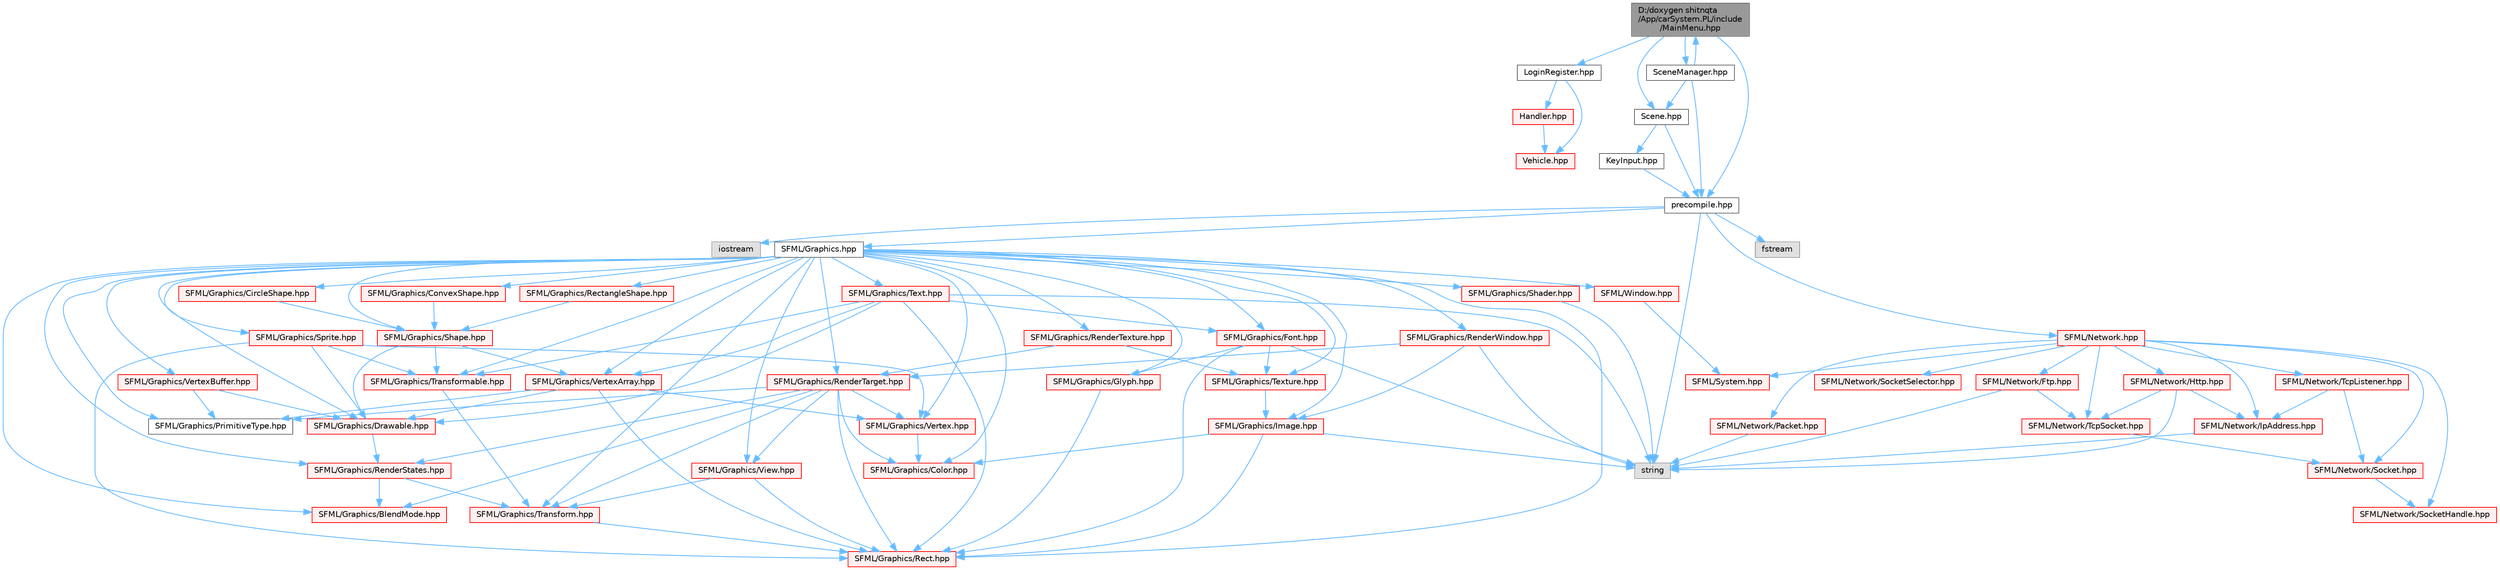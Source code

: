 digraph "D:/doxygen shitnqta/App/carSystem.PL/include/MainMenu.hpp"
{
 // INTERACTIVE_SVG=YES
 // LATEX_PDF_SIZE
  bgcolor="transparent";
  edge [fontname=Helvetica,fontsize=10,labelfontname=Helvetica,labelfontsize=10];
  node [fontname=Helvetica,fontsize=10,shape=box,height=0.2,width=0.4];
  Node1 [id="Node000001",label="D:/doxygen shitnqta\l/App/carSystem.PL/include\l/MainMenu.hpp",height=0.2,width=0.4,color="gray40", fillcolor="grey60", style="filled", fontcolor="black",tooltip=" "];
  Node1 -> Node2 [id="edge1_Node000001_Node000002",color="steelblue1",style="solid",tooltip=" "];
  Node2 [id="Node000002",label="precompile.hpp",height=0.2,width=0.4,color="grey40", fillcolor="white", style="filled",URL="$a02200.html",tooltip=" "];
  Node2 -> Node3 [id="edge2_Node000002_Node000003",color="steelblue1",style="solid",tooltip=" "];
  Node3 [id="Node000003",label="iostream",height=0.2,width=0.4,color="grey60", fillcolor="#E0E0E0", style="filled",tooltip=" "];
  Node2 -> Node4 [id="edge3_Node000002_Node000004",color="steelblue1",style="solid",tooltip=" "];
  Node4 [id="Node000004",label="SFML/Graphics.hpp",height=0.2,width=0.4,color="grey40", fillcolor="white", style="filled",URL="$a00452.html",tooltip=" "];
  Node4 -> Node5 [id="edge4_Node000004_Node000005",color="steelblue1",style="solid",tooltip=" "];
  Node5 [id="Node000005",label="SFML/Window.hpp",height=0.2,width=0.4,color="red", fillcolor="#FFF0F0", style="filled",URL="$a00605.html",tooltip=" "];
  Node5 -> Node6 [id="edge5_Node000005_Node000006",color="steelblue1",style="solid",tooltip=" "];
  Node6 [id="Node000006",label="SFML/System.hpp",height=0.2,width=0.4,color="red", fillcolor="#FFF0F0", style="filled",URL="$a00566.html",tooltip=" "];
  Node4 -> Node56 [id="edge6_Node000004_Node000056",color="steelblue1",style="solid",tooltip=" "];
  Node56 [id="Node000056",label="SFML/Graphics/BlendMode.hpp",height=0.2,width=0.4,color="red", fillcolor="#FFF0F0", style="filled",URL="$a00365.html",tooltip=" "];
  Node4 -> Node58 [id="edge7_Node000004_Node000058",color="steelblue1",style="solid",tooltip=" "];
  Node58 [id="Node000058",label="SFML/Graphics/CircleShape.hpp",height=0.2,width=0.4,color="red", fillcolor="#FFF0F0", style="filled",URL="$a00368.html",tooltip=" "];
  Node58 -> Node59 [id="edge8_Node000058_Node000059",color="steelblue1",style="solid",tooltip=" "];
  Node59 [id="Node000059",label="SFML/Graphics/Shape.hpp",height=0.2,width=0.4,color="red", fillcolor="#FFF0F0", style="filled",URL="$a00422.html",tooltip=" "];
  Node59 -> Node60 [id="edge9_Node000059_Node000060",color="steelblue1",style="solid",tooltip=" "];
  Node60 [id="Node000060",label="SFML/Graphics/Drawable.hpp",height=0.2,width=0.4,color="red", fillcolor="#FFF0F0", style="filled",URL="$a00377.html",tooltip=" "];
  Node60 -> Node61 [id="edge10_Node000060_Node000061",color="steelblue1",style="solid",tooltip=" "];
  Node61 [id="Node000061",label="SFML/Graphics/RenderStates.hpp",height=0.2,width=0.4,color="red", fillcolor="#FFF0F0", style="filled",URL="$a00407.html",tooltip=" "];
  Node61 -> Node56 [id="edge11_Node000061_Node000056",color="steelblue1",style="solid",tooltip=" "];
  Node61 -> Node62 [id="edge12_Node000061_Node000062",color="steelblue1",style="solid",tooltip=" "];
  Node62 [id="Node000062",label="SFML/Graphics/Transform.hpp",height=0.2,width=0.4,color="red", fillcolor="#FFF0F0", style="filled",URL="$a00434.html",tooltip=" "];
  Node62 -> Node63 [id="edge13_Node000062_Node000063",color="steelblue1",style="solid",tooltip=" "];
  Node63 [id="Node000063",label="SFML/Graphics/Rect.hpp",height=0.2,width=0.4,color="red", fillcolor="#FFF0F0", style="filled",URL="$a00398.html",tooltip=" "];
  Node59 -> Node65 [id="edge14_Node000059_Node000065",color="steelblue1",style="solid",tooltip=" "];
  Node65 [id="Node000065",label="SFML/Graphics/Transformable.hpp",height=0.2,width=0.4,color="red", fillcolor="#FFF0F0", style="filled",URL="$a00437.html",tooltip=" "];
  Node65 -> Node62 [id="edge15_Node000065_Node000062",color="steelblue1",style="solid",tooltip=" "];
  Node59 -> Node66 [id="edge16_Node000059_Node000066",color="steelblue1",style="solid",tooltip=" "];
  Node66 [id="Node000066",label="SFML/Graphics/VertexArray.hpp",height=0.2,width=0.4,color="red", fillcolor="#FFF0F0", style="filled",URL="$a00443.html",tooltip=" "];
  Node66 -> Node67 [id="edge17_Node000066_Node000067",color="steelblue1",style="solid",tooltip=" "];
  Node67 [id="Node000067",label="SFML/Graphics/Vertex.hpp",height=0.2,width=0.4,color="red", fillcolor="#FFF0F0", style="filled",URL="$a00440.html",tooltip=" "];
  Node67 -> Node68 [id="edge18_Node000067_Node000068",color="steelblue1",style="solid",tooltip=" "];
  Node68 [id="Node000068",label="SFML/Graphics/Color.hpp",height=0.2,width=0.4,color="red", fillcolor="#FFF0F0", style="filled",URL="$a00371.html",tooltip=" "];
  Node66 -> Node69 [id="edge19_Node000066_Node000069",color="steelblue1",style="solid",tooltip=" "];
  Node69 [id="Node000069",label="SFML/Graphics/PrimitiveType.hpp",height=0.2,width=0.4,color="grey40", fillcolor="white", style="filled",URL="$a00395.html",tooltip=" "];
  Node66 -> Node63 [id="edge20_Node000066_Node000063",color="steelblue1",style="solid",tooltip=" "];
  Node66 -> Node60 [id="edge21_Node000066_Node000060",color="steelblue1",style="solid",tooltip=" "];
  Node4 -> Node68 [id="edge22_Node000004_Node000068",color="steelblue1",style="solid",tooltip=" "];
  Node4 -> Node70 [id="edge23_Node000004_Node000070",color="steelblue1",style="solid",tooltip=" "];
  Node70 [id="Node000070",label="SFML/Graphics/ConvexShape.hpp",height=0.2,width=0.4,color="red", fillcolor="#FFF0F0", style="filled",URL="$a00374.html",tooltip=" "];
  Node70 -> Node59 [id="edge24_Node000070_Node000059",color="steelblue1",style="solid",tooltip=" "];
  Node4 -> Node60 [id="edge25_Node000004_Node000060",color="steelblue1",style="solid",tooltip=" "];
  Node4 -> Node71 [id="edge26_Node000004_Node000071",color="steelblue1",style="solid",tooltip=" "];
  Node71 [id="Node000071",label="SFML/Graphics/Font.hpp",height=0.2,width=0.4,color="red", fillcolor="#FFF0F0", style="filled",URL="$a00380.html",tooltip=" "];
  Node71 -> Node72 [id="edge27_Node000071_Node000072",color="steelblue1",style="solid",tooltip=" "];
  Node72 [id="Node000072",label="SFML/Graphics/Glyph.hpp",height=0.2,width=0.4,color="red", fillcolor="#FFF0F0", style="filled",URL="$a00389.html",tooltip=" "];
  Node72 -> Node63 [id="edge28_Node000072_Node000063",color="steelblue1",style="solid",tooltip=" "];
  Node71 -> Node73 [id="edge29_Node000071_Node000073",color="steelblue1",style="solid",tooltip=" "];
  Node73 [id="Node000073",label="SFML/Graphics/Texture.hpp",height=0.2,width=0.4,color="red", fillcolor="#FFF0F0", style="filled",URL="$a00431.html",tooltip=" "];
  Node73 -> Node74 [id="edge30_Node000073_Node000074",color="steelblue1",style="solid",tooltip=" "];
  Node74 [id="Node000074",label="SFML/Graphics/Image.hpp",height=0.2,width=0.4,color="red", fillcolor="#FFF0F0", style="filled",URL="$a00392.html",tooltip=" "];
  Node74 -> Node68 [id="edge31_Node000074_Node000068",color="steelblue1",style="solid",tooltip=" "];
  Node74 -> Node63 [id="edge32_Node000074_Node000063",color="steelblue1",style="solid",tooltip=" "];
  Node74 -> Node17 [id="edge33_Node000074_Node000017",color="steelblue1",style="solid",tooltip=" "];
  Node17 [id="Node000017",label="string",height=0.2,width=0.4,color="grey60", fillcolor="#E0E0E0", style="filled",tooltip=" "];
  Node71 -> Node63 [id="edge34_Node000071_Node000063",color="steelblue1",style="solid",tooltip=" "];
  Node71 -> Node17 [id="edge35_Node000071_Node000017",color="steelblue1",style="solid",tooltip=" "];
  Node4 -> Node72 [id="edge36_Node000004_Node000072",color="steelblue1",style="solid",tooltip=" "];
  Node4 -> Node74 [id="edge37_Node000004_Node000074",color="steelblue1",style="solid",tooltip=" "];
  Node4 -> Node69 [id="edge38_Node000004_Node000069",color="steelblue1",style="solid",tooltip=" "];
  Node4 -> Node63 [id="edge39_Node000004_Node000063",color="steelblue1",style="solid",tooltip=" "];
  Node4 -> Node76 [id="edge40_Node000004_Node000076",color="steelblue1",style="solid",tooltip=" "];
  Node76 [id="Node000076",label="SFML/Graphics/RectangleShape.hpp",height=0.2,width=0.4,color="red", fillcolor="#FFF0F0", style="filled",URL="$a00404.html",tooltip=" "];
  Node76 -> Node59 [id="edge41_Node000076_Node000059",color="steelblue1",style="solid",tooltip=" "];
  Node4 -> Node61 [id="edge42_Node000004_Node000061",color="steelblue1",style="solid",tooltip=" "];
  Node4 -> Node77 [id="edge43_Node000004_Node000077",color="steelblue1",style="solid",tooltip=" "];
  Node77 [id="Node000077",label="SFML/Graphics/RenderTarget.hpp",height=0.2,width=0.4,color="red", fillcolor="#FFF0F0", style="filled",URL="$a00410.html",tooltip=" "];
  Node77 -> Node68 [id="edge44_Node000077_Node000068",color="steelblue1",style="solid",tooltip=" "];
  Node77 -> Node63 [id="edge45_Node000077_Node000063",color="steelblue1",style="solid",tooltip=" "];
  Node77 -> Node78 [id="edge46_Node000077_Node000078",color="steelblue1",style="solid",tooltip=" "];
  Node78 [id="Node000078",label="SFML/Graphics/View.hpp",height=0.2,width=0.4,color="red", fillcolor="#FFF0F0", style="filled",URL="$a00449.html",tooltip=" "];
  Node78 -> Node63 [id="edge47_Node000078_Node000063",color="steelblue1",style="solid",tooltip=" "];
  Node78 -> Node62 [id="edge48_Node000078_Node000062",color="steelblue1",style="solid",tooltip=" "];
  Node77 -> Node62 [id="edge49_Node000077_Node000062",color="steelblue1",style="solid",tooltip=" "];
  Node77 -> Node56 [id="edge50_Node000077_Node000056",color="steelblue1",style="solid",tooltip=" "];
  Node77 -> Node61 [id="edge51_Node000077_Node000061",color="steelblue1",style="solid",tooltip=" "];
  Node77 -> Node69 [id="edge52_Node000077_Node000069",color="steelblue1",style="solid",tooltip=" "];
  Node77 -> Node67 [id="edge53_Node000077_Node000067",color="steelblue1",style="solid",tooltip=" "];
  Node4 -> Node79 [id="edge54_Node000004_Node000079",color="steelblue1",style="solid",tooltip=" "];
  Node79 [id="Node000079",label="SFML/Graphics/RenderTexture.hpp",height=0.2,width=0.4,color="red", fillcolor="#FFF0F0", style="filled",URL="$a00413.html",tooltip=" "];
  Node79 -> Node73 [id="edge55_Node000079_Node000073",color="steelblue1",style="solid",tooltip=" "];
  Node79 -> Node77 [id="edge56_Node000079_Node000077",color="steelblue1",style="solid",tooltip=" "];
  Node4 -> Node80 [id="edge57_Node000004_Node000080",color="steelblue1",style="solid",tooltip=" "];
  Node80 [id="Node000080",label="SFML/Graphics/RenderWindow.hpp",height=0.2,width=0.4,color="red", fillcolor="#FFF0F0", style="filled",URL="$a00416.html",tooltip=" "];
  Node80 -> Node77 [id="edge58_Node000080_Node000077",color="steelblue1",style="solid",tooltip=" "];
  Node80 -> Node74 [id="edge59_Node000080_Node000074",color="steelblue1",style="solid",tooltip=" "];
  Node80 -> Node17 [id="edge60_Node000080_Node000017",color="steelblue1",style="solid",tooltip=" "];
  Node4 -> Node81 [id="edge61_Node000004_Node000081",color="steelblue1",style="solid",tooltip=" "];
  Node81 [id="Node000081",label="SFML/Graphics/Shader.hpp",height=0.2,width=0.4,color="red", fillcolor="#FFF0F0", style="filled",URL="$a00419.html",tooltip=" "];
  Node81 -> Node17 [id="edge62_Node000081_Node000017",color="steelblue1",style="solid",tooltip=" "];
  Node4 -> Node59 [id="edge63_Node000004_Node000059",color="steelblue1",style="solid",tooltip=" "];
  Node4 -> Node84 [id="edge64_Node000004_Node000084",color="steelblue1",style="solid",tooltip=" "];
  Node84 [id="Node000084",label="SFML/Graphics/Sprite.hpp",height=0.2,width=0.4,color="red", fillcolor="#FFF0F0", style="filled",URL="$a00425.html",tooltip=" "];
  Node84 -> Node60 [id="edge65_Node000084_Node000060",color="steelblue1",style="solid",tooltip=" "];
  Node84 -> Node65 [id="edge66_Node000084_Node000065",color="steelblue1",style="solid",tooltip=" "];
  Node84 -> Node67 [id="edge67_Node000084_Node000067",color="steelblue1",style="solid",tooltip=" "];
  Node84 -> Node63 [id="edge68_Node000084_Node000063",color="steelblue1",style="solid",tooltip=" "];
  Node4 -> Node85 [id="edge69_Node000004_Node000085",color="steelblue1",style="solid",tooltip=" "];
  Node85 [id="Node000085",label="SFML/Graphics/Text.hpp",height=0.2,width=0.4,color="red", fillcolor="#FFF0F0", style="filled",URL="$a00428.html",tooltip=" "];
  Node85 -> Node60 [id="edge70_Node000085_Node000060",color="steelblue1",style="solid",tooltip=" "];
  Node85 -> Node65 [id="edge71_Node000085_Node000065",color="steelblue1",style="solid",tooltip=" "];
  Node85 -> Node71 [id="edge72_Node000085_Node000071",color="steelblue1",style="solid",tooltip=" "];
  Node85 -> Node63 [id="edge73_Node000085_Node000063",color="steelblue1",style="solid",tooltip=" "];
  Node85 -> Node66 [id="edge74_Node000085_Node000066",color="steelblue1",style="solid",tooltip=" "];
  Node85 -> Node17 [id="edge75_Node000085_Node000017",color="steelblue1",style="solid",tooltip=" "];
  Node4 -> Node73 [id="edge76_Node000004_Node000073",color="steelblue1",style="solid",tooltip=" "];
  Node4 -> Node62 [id="edge77_Node000004_Node000062",color="steelblue1",style="solid",tooltip=" "];
  Node4 -> Node65 [id="edge78_Node000004_Node000065",color="steelblue1",style="solid",tooltip=" "];
  Node4 -> Node67 [id="edge79_Node000004_Node000067",color="steelblue1",style="solid",tooltip=" "];
  Node4 -> Node66 [id="edge80_Node000004_Node000066",color="steelblue1",style="solid",tooltip=" "];
  Node4 -> Node86 [id="edge81_Node000004_Node000086",color="steelblue1",style="solid",tooltip=" "];
  Node86 [id="Node000086",label="SFML/Graphics/VertexBuffer.hpp",height=0.2,width=0.4,color="red", fillcolor="#FFF0F0", style="filled",URL="$a00446.html",tooltip=" "];
  Node86 -> Node69 [id="edge82_Node000086_Node000069",color="steelblue1",style="solid",tooltip=" "];
  Node86 -> Node60 [id="edge83_Node000086_Node000060",color="steelblue1",style="solid",tooltip=" "];
  Node4 -> Node78 [id="edge84_Node000004_Node000078",color="steelblue1",style="solid",tooltip=" "];
  Node2 -> Node17 [id="edge85_Node000002_Node000017",color="steelblue1",style="solid",tooltip=" "];
  Node2 -> Node87 [id="edge86_Node000002_Node000087",color="steelblue1",style="solid",tooltip=" "];
  Node87 [id="Node000087",label="SFML/Network.hpp",height=0.2,width=0.4,color="red", fillcolor="#FFF0F0", style="filled",URL="$a00488.html",tooltip=" "];
  Node87 -> Node6 [id="edge87_Node000087_Node000006",color="steelblue1",style="solid",tooltip=" "];
  Node87 -> Node88 [id="edge88_Node000087_Node000088",color="steelblue1",style="solid",tooltip=" "];
  Node88 [id="Node000088",label="SFML/Network/Ftp.hpp",height=0.2,width=0.4,color="red", fillcolor="#FFF0F0", style="filled",URL="$a00458.html",tooltip=" "];
  Node88 -> Node90 [id="edge89_Node000088_Node000090",color="steelblue1",style="solid",tooltip=" "];
  Node90 [id="Node000090",label="SFML/Network/TcpSocket.hpp",height=0.2,width=0.4,color="red", fillcolor="#FFF0F0", style="filled",URL="$a00482.html",tooltip=" "];
  Node90 -> Node91 [id="edge90_Node000090_Node000091",color="steelblue1",style="solid",tooltip=" "];
  Node91 [id="Node000091",label="SFML/Network/Socket.hpp",height=0.2,width=0.4,color="red", fillcolor="#FFF0F0", style="filled",URL="$a00470.html",tooltip=" "];
  Node91 -> Node92 [id="edge91_Node000091_Node000092",color="steelblue1",style="solid",tooltip=" "];
  Node92 [id="Node000092",label="SFML/Network/SocketHandle.hpp",height=0.2,width=0.4,color="red", fillcolor="#FFF0F0", style="filled",URL="$a00473.html",tooltip=" "];
  Node88 -> Node17 [id="edge92_Node000088_Node000017",color="steelblue1",style="solid",tooltip=" "];
  Node87 -> Node93 [id="edge93_Node000087_Node000093",color="steelblue1",style="solid",tooltip=" "];
  Node93 [id="Node000093",label="SFML/Network/Http.hpp",height=0.2,width=0.4,color="red", fillcolor="#FFF0F0", style="filled",URL="$a00461.html",tooltip=" "];
  Node93 -> Node94 [id="edge94_Node000093_Node000094",color="steelblue1",style="solid",tooltip=" "];
  Node94 [id="Node000094",label="SFML/Network/IpAddress.hpp",height=0.2,width=0.4,color="red", fillcolor="#FFF0F0", style="filled",URL="$a00464.html",tooltip=" "];
  Node94 -> Node17 [id="edge95_Node000094_Node000017",color="steelblue1",style="solid",tooltip=" "];
  Node93 -> Node90 [id="edge96_Node000093_Node000090",color="steelblue1",style="solid",tooltip=" "];
  Node93 -> Node17 [id="edge97_Node000093_Node000017",color="steelblue1",style="solid",tooltip=" "];
  Node87 -> Node94 [id="edge98_Node000087_Node000094",color="steelblue1",style="solid",tooltip=" "];
  Node87 -> Node96 [id="edge99_Node000087_Node000096",color="steelblue1",style="solid",tooltip=" "];
  Node96 [id="Node000096",label="SFML/Network/Packet.hpp",height=0.2,width=0.4,color="red", fillcolor="#FFF0F0", style="filled",URL="$a00467.html",tooltip=" "];
  Node96 -> Node17 [id="edge100_Node000096_Node000017",color="steelblue1",style="solid",tooltip=" "];
  Node87 -> Node91 [id="edge101_Node000087_Node000091",color="steelblue1",style="solid",tooltip=" "];
  Node87 -> Node92 [id="edge102_Node000087_Node000092",color="steelblue1",style="solid",tooltip=" "];
  Node87 -> Node97 [id="edge103_Node000087_Node000097",color="steelblue1",style="solid",tooltip=" "];
  Node97 [id="Node000097",label="SFML/Network/SocketSelector.hpp",height=0.2,width=0.4,color="red", fillcolor="#FFF0F0", style="filled",URL="$a00476.html",tooltip=" "];
  Node87 -> Node98 [id="edge104_Node000087_Node000098",color="steelblue1",style="solid",tooltip=" "];
  Node98 [id="Node000098",label="SFML/Network/TcpListener.hpp",height=0.2,width=0.4,color="red", fillcolor="#FFF0F0", style="filled",URL="$a00479.html",tooltip=" "];
  Node98 -> Node91 [id="edge105_Node000098_Node000091",color="steelblue1",style="solid",tooltip=" "];
  Node98 -> Node94 [id="edge106_Node000098_Node000094",color="steelblue1",style="solid",tooltip=" "];
  Node87 -> Node90 [id="edge107_Node000087_Node000090",color="steelblue1",style="solid",tooltip=" "];
  Node2 -> Node100 [id="edge108_Node000002_Node000100",color="steelblue1",style="solid",tooltip=" "];
  Node100 [id="Node000100",label="fstream",height=0.2,width=0.4,color="grey60", fillcolor="#E0E0E0", style="filled",tooltip=" "];
  Node1 -> Node101 [id="edge109_Node000001_Node000101",color="steelblue1",style="solid",tooltip=" "];
  Node101 [id="Node000101",label="Scene.hpp",height=0.2,width=0.4,color="grey40", fillcolor="white", style="filled",URL="$a00302.html",tooltip=" "];
  Node101 -> Node2 [id="edge110_Node000101_Node000002",color="steelblue1",style="solid",tooltip=" "];
  Node101 -> Node102 [id="edge111_Node000101_Node000102",color="steelblue1",style="solid",tooltip=" "];
  Node102 [id="Node000102",label="KeyInput.hpp",height=0.2,width=0.4,color="grey40", fillcolor="white", style="filled",URL="$a00275.html",tooltip=" "];
  Node102 -> Node2 [id="edge112_Node000102_Node000002",color="steelblue1",style="solid",tooltip=" "];
  Node1 -> Node103 [id="edge113_Node000001_Node000103",color="steelblue1",style="solid",tooltip=" "];
  Node103 [id="Node000103",label="LoginRegister.hpp",height=0.2,width=0.4,color="grey40", fillcolor="white", style="filled",URL="$a00281.html",tooltip=" "];
  Node103 -> Node104 [id="edge114_Node000103_Node000104",color="steelblue1",style="solid",tooltip=" "];
  Node104 [id="Node000104",label="Handler.hpp",height=0.2,width=0.4,color="red", fillcolor="#FFF0F0", style="filled",URL="$a00002.html",tooltip=" "];
  Node104 -> Node224 [id="edge115_Node000104_Node000224",color="steelblue1",style="solid",tooltip=" "];
  Node224 [id="Node000224",label="Vehicle.hpp",height=0.2,width=0.4,color="red", fillcolor="#FFF0F0", style="filled",URL="$a00269.html",tooltip=" "];
  Node103 -> Node224 [id="edge116_Node000103_Node000224",color="steelblue1",style="solid",tooltip=" "];
  Node1 -> Node225 [id="edge117_Node000001_Node000225",color="steelblue1",style="solid",tooltip=" "];
  Node225 [id="Node000225",label="SceneManager.hpp",height=0.2,width=0.4,color="grey40", fillcolor="white", style="filled",URL="$a00305.html",tooltip=" "];
  Node225 -> Node2 [id="edge118_Node000225_Node000002",color="steelblue1",style="solid",tooltip=" "];
  Node225 -> Node101 [id="edge119_Node000225_Node000101",color="steelblue1",style="solid",tooltip=" "];
  Node225 -> Node1 [id="edge120_Node000225_Node000001",color="steelblue1",style="solid",tooltip=" "];
}
